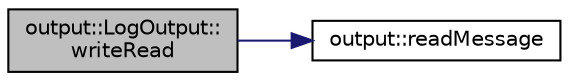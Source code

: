 digraph "output::LogOutput::writeRead"
{
 // LATEX_PDF_SIZE
  edge [fontname="Helvetica",fontsize="10",labelfontname="Helvetica",labelfontsize="10"];
  node [fontname="Helvetica",fontsize="10",shape=record];
  rankdir="LR";
  Node1 [label="output::LogOutput::\lwriteRead",height=0.2,width=0.4,color="black", fillcolor="grey75", style="filled", fontcolor="black",tooltip="write a message to inform about starting to read a file"];
  Node1 -> Node2 [color="midnightblue",fontsize="10",style="solid",fontname="Helvetica"];
  Node2 [label="output::readMessage",height=0.2,width=0.4,color="black", fillcolor="white", style="filled",URL="$namespaceoutput.html#a5378694497f563cbe0634f318c338bfb",tooltip="Message to inform about reading a file."];
}
